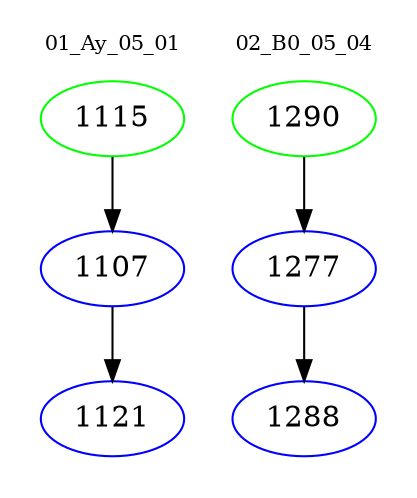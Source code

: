 digraph{
subgraph cluster_0 {
color = white
label = "01_Ay_05_01";
fontsize=10;
T0_1115 [label="1115", color="green"]
T0_1115 -> T0_1107 [color="black"]
T0_1107 [label="1107", color="blue"]
T0_1107 -> T0_1121 [color="black"]
T0_1121 [label="1121", color="blue"]
}
subgraph cluster_1 {
color = white
label = "02_B0_05_04";
fontsize=10;
T1_1290 [label="1290", color="green"]
T1_1290 -> T1_1277 [color="black"]
T1_1277 [label="1277", color="blue"]
T1_1277 -> T1_1288 [color="black"]
T1_1288 [label="1288", color="blue"]
}
}
